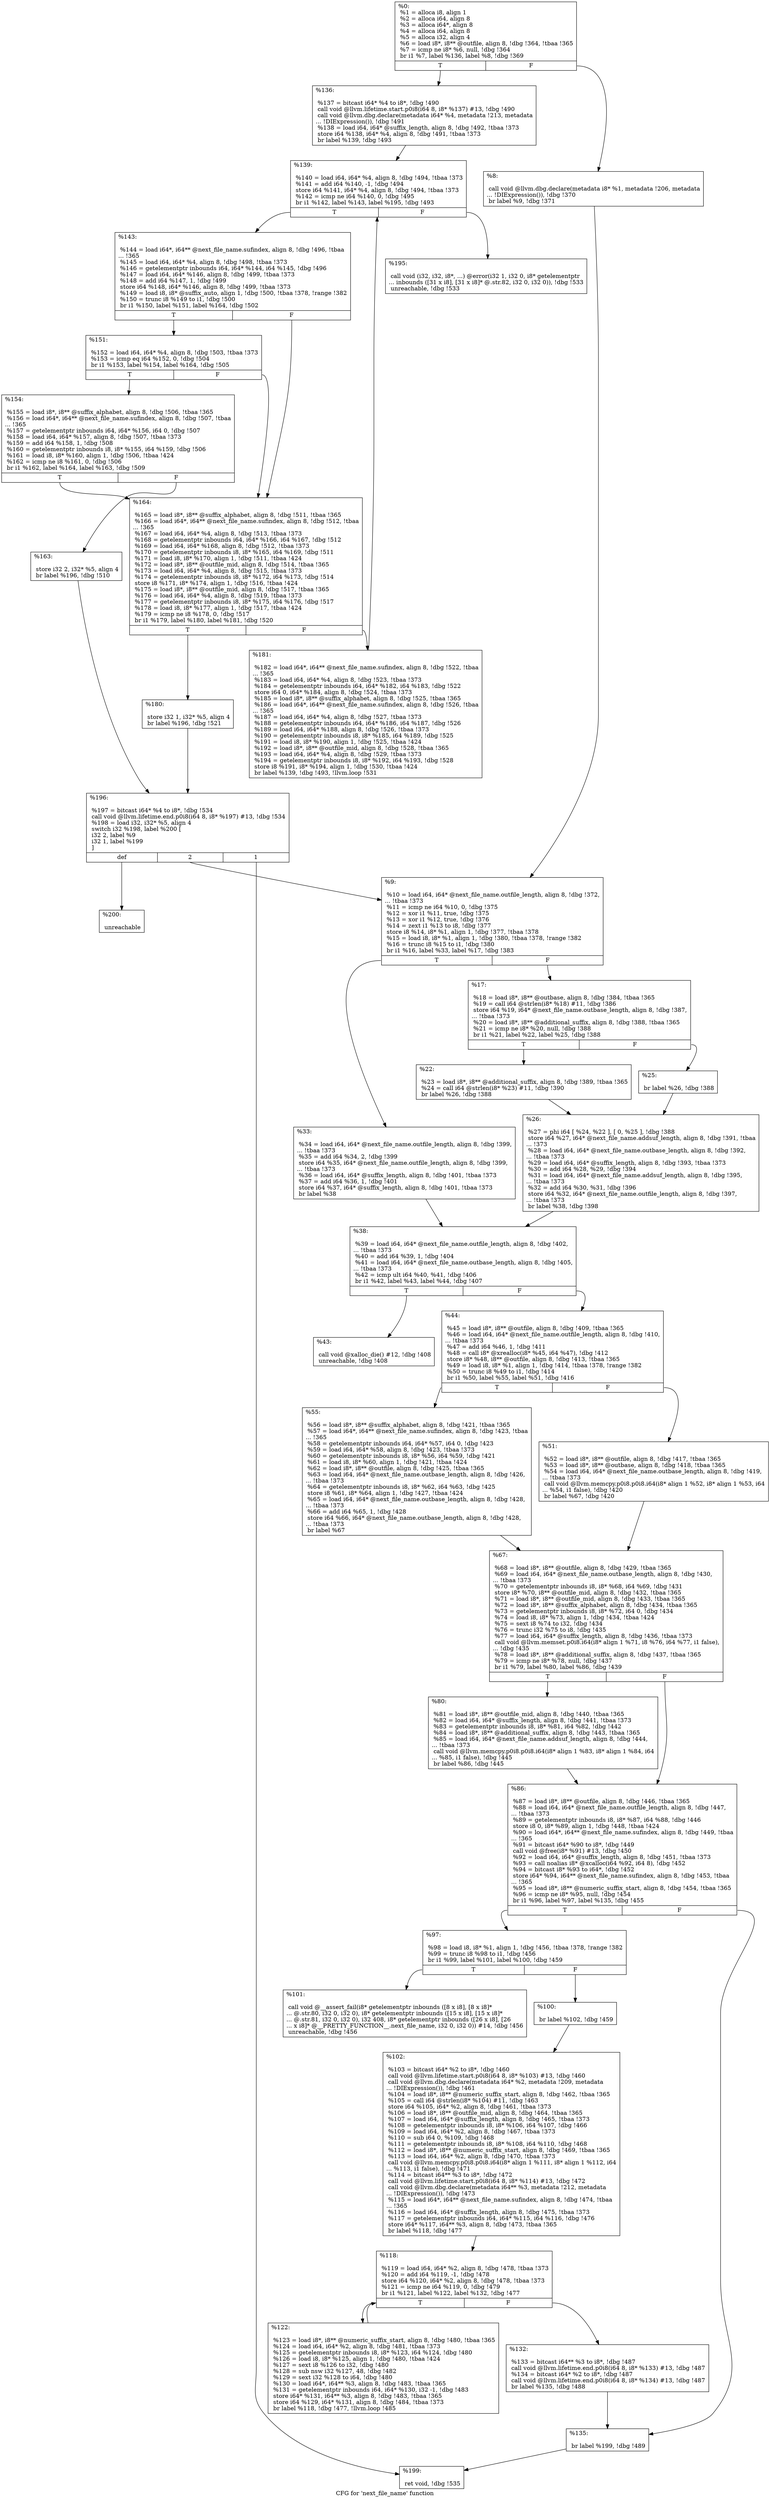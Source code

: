 digraph "CFG for 'next_file_name' function" {
	label="CFG for 'next_file_name' function";

	Node0x2757ba0 [shape=record,label="{%0:\l  %1 = alloca i8, align 1\l  %2 = alloca i64, align 8\l  %3 = alloca i64*, align 8\l  %4 = alloca i64, align 8\l  %5 = alloca i32, align 4\l  %6 = load i8*, i8** @outfile, align 8, !dbg !364, !tbaa !365\l  %7 = icmp ne i8* %6, null, !dbg !364\l  br i1 %7, label %136, label %8, !dbg !369\l|{<s0>T|<s1>F}}"];
	Node0x2757ba0:s0 -> Node0x275aff0;
	Node0x2757ba0:s1 -> Node0x275a8c0;
	Node0x275a8c0 [shape=record,label="{%8:\l\l  call void @llvm.dbg.declare(metadata i8* %1, metadata !206, metadata\l... !DIExpression()), !dbg !370\l  br label %9, !dbg !371\l}"];
	Node0x275a8c0 -> Node0x275a910;
	Node0x275a910 [shape=record,label="{%9:\l\l  %10 = load i64, i64* @next_file_name.outfile_length, align 8, !dbg !372,\l... !tbaa !373\l  %11 = icmp ne i64 %10, 0, !dbg !375\l  %12 = xor i1 %11, true, !dbg !375\l  %13 = xor i1 %12, true, !dbg !376\l  %14 = zext i1 %13 to i8, !dbg !377\l  store i8 %14, i8* %1, align 1, !dbg !377, !tbaa !378\l  %15 = load i8, i8* %1, align 1, !dbg !380, !tbaa !378, !range !382\l  %16 = trunc i8 %15 to i1, !dbg !380\l  br i1 %16, label %33, label %17, !dbg !383\l|{<s0>T|<s1>F}}"];
	Node0x275a910:s0 -> Node0x275aaa0;
	Node0x275a910:s1 -> Node0x275a960;
	Node0x275a960 [shape=record,label="{%17:\l\l  %18 = load i8*, i8** @outbase, align 8, !dbg !384, !tbaa !365\l  %19 = call i64 @strlen(i8* %18) #11, !dbg !386\l  store i64 %19, i64* @next_file_name.outbase_length, align 8, !dbg !387,\l... !tbaa !373\l  %20 = load i8*, i8** @additional_suffix, align 8, !dbg !388, !tbaa !365\l  %21 = icmp ne i8* %20, null, !dbg !388\l  br i1 %21, label %22, label %25, !dbg !388\l|{<s0>T|<s1>F}}"];
	Node0x275a960:s0 -> Node0x275a9b0;
	Node0x275a960:s1 -> Node0x275aa00;
	Node0x275a9b0 [shape=record,label="{%22:\l\l  %23 = load i8*, i8** @additional_suffix, align 8, !dbg !389, !tbaa !365\l  %24 = call i64 @strlen(i8* %23) #11, !dbg !390\l  br label %26, !dbg !388\l}"];
	Node0x275a9b0 -> Node0x275aa50;
	Node0x275aa00 [shape=record,label="{%25:\l\l  br label %26, !dbg !388\l}"];
	Node0x275aa00 -> Node0x275aa50;
	Node0x275aa50 [shape=record,label="{%26:\l\l  %27 = phi i64 [ %24, %22 ], [ 0, %25 ], !dbg !388\l  store i64 %27, i64* @next_file_name.addsuf_length, align 8, !dbg !391, !tbaa\l... !373\l  %28 = load i64, i64* @next_file_name.outbase_length, align 8, !dbg !392,\l... !tbaa !373\l  %29 = load i64, i64* @suffix_length, align 8, !dbg !393, !tbaa !373\l  %30 = add i64 %28, %29, !dbg !394\l  %31 = load i64, i64* @next_file_name.addsuf_length, align 8, !dbg !395,\l... !tbaa !373\l  %32 = add i64 %30, %31, !dbg !396\l  store i64 %32, i64* @next_file_name.outfile_length, align 8, !dbg !397,\l... !tbaa !373\l  br label %38, !dbg !398\l}"];
	Node0x275aa50 -> Node0x275aaf0;
	Node0x275aaa0 [shape=record,label="{%33:\l\l  %34 = load i64, i64* @next_file_name.outfile_length, align 8, !dbg !399,\l... !tbaa !373\l  %35 = add i64 %34, 2, !dbg !399\l  store i64 %35, i64* @next_file_name.outfile_length, align 8, !dbg !399,\l... !tbaa !373\l  %36 = load i64, i64* @suffix_length, align 8, !dbg !401, !tbaa !373\l  %37 = add i64 %36, 1, !dbg !401\l  store i64 %37, i64* @suffix_length, align 8, !dbg !401, !tbaa !373\l  br label %38\l}"];
	Node0x275aaa0 -> Node0x275aaf0;
	Node0x275aaf0 [shape=record,label="{%38:\l\l  %39 = load i64, i64* @next_file_name.outfile_length, align 8, !dbg !402,\l... !tbaa !373\l  %40 = add i64 %39, 1, !dbg !404\l  %41 = load i64, i64* @next_file_name.outbase_length, align 8, !dbg !405,\l... !tbaa !373\l  %42 = icmp ult i64 %40, %41, !dbg !406\l  br i1 %42, label %43, label %44, !dbg !407\l|{<s0>T|<s1>F}}"];
	Node0x275aaf0:s0 -> Node0x275ab40;
	Node0x275aaf0:s1 -> Node0x275ab90;
	Node0x275ab40 [shape=record,label="{%43:\l\l  call void @xalloc_die() #12, !dbg !408\l  unreachable, !dbg !408\l}"];
	Node0x275ab90 [shape=record,label="{%44:\l\l  %45 = load i8*, i8** @outfile, align 8, !dbg !409, !tbaa !365\l  %46 = load i64, i64* @next_file_name.outfile_length, align 8, !dbg !410,\l... !tbaa !373\l  %47 = add i64 %46, 1, !dbg !411\l  %48 = call i8* @xrealloc(i8* %45, i64 %47), !dbg !412\l  store i8* %48, i8** @outfile, align 8, !dbg !413, !tbaa !365\l  %49 = load i8, i8* %1, align 1, !dbg !414, !tbaa !378, !range !382\l  %50 = trunc i8 %49 to i1, !dbg !414\l  br i1 %50, label %55, label %51, !dbg !416\l|{<s0>T|<s1>F}}"];
	Node0x275ab90:s0 -> Node0x275ac30;
	Node0x275ab90:s1 -> Node0x275abe0;
	Node0x275abe0 [shape=record,label="{%51:\l\l  %52 = load i8*, i8** @outfile, align 8, !dbg !417, !tbaa !365\l  %53 = load i8*, i8** @outbase, align 8, !dbg !418, !tbaa !365\l  %54 = load i64, i64* @next_file_name.outbase_length, align 8, !dbg !419,\l... !tbaa !373\l  call void @llvm.memcpy.p0i8.p0i8.i64(i8* align 1 %52, i8* align 1 %53, i64\l... %54, i1 false), !dbg !420\l  br label %67, !dbg !420\l}"];
	Node0x275abe0 -> Node0x275ac80;
	Node0x275ac30 [shape=record,label="{%55:\l\l  %56 = load i8*, i8** @suffix_alphabet, align 8, !dbg !421, !tbaa !365\l  %57 = load i64*, i64** @next_file_name.sufindex, align 8, !dbg !423, !tbaa\l... !365\l  %58 = getelementptr inbounds i64, i64* %57, i64 0, !dbg !423\l  %59 = load i64, i64* %58, align 8, !dbg !423, !tbaa !373\l  %60 = getelementptr inbounds i8, i8* %56, i64 %59, !dbg !421\l  %61 = load i8, i8* %60, align 1, !dbg !421, !tbaa !424\l  %62 = load i8*, i8** @outfile, align 8, !dbg !425, !tbaa !365\l  %63 = load i64, i64* @next_file_name.outbase_length, align 8, !dbg !426,\l... !tbaa !373\l  %64 = getelementptr inbounds i8, i8* %62, i64 %63, !dbg !425\l  store i8 %61, i8* %64, align 1, !dbg !427, !tbaa !424\l  %65 = load i64, i64* @next_file_name.outbase_length, align 8, !dbg !428,\l... !tbaa !373\l  %66 = add i64 %65, 1, !dbg !428\l  store i64 %66, i64* @next_file_name.outbase_length, align 8, !dbg !428,\l... !tbaa !373\l  br label %67\l}"];
	Node0x275ac30 -> Node0x275ac80;
	Node0x275ac80 [shape=record,label="{%67:\l\l  %68 = load i8*, i8** @outfile, align 8, !dbg !429, !tbaa !365\l  %69 = load i64, i64* @next_file_name.outbase_length, align 8, !dbg !430,\l... !tbaa !373\l  %70 = getelementptr inbounds i8, i8* %68, i64 %69, !dbg !431\l  store i8* %70, i8** @outfile_mid, align 8, !dbg !432, !tbaa !365\l  %71 = load i8*, i8** @outfile_mid, align 8, !dbg !433, !tbaa !365\l  %72 = load i8*, i8** @suffix_alphabet, align 8, !dbg !434, !tbaa !365\l  %73 = getelementptr inbounds i8, i8* %72, i64 0, !dbg !434\l  %74 = load i8, i8* %73, align 1, !dbg !434, !tbaa !424\l  %75 = sext i8 %74 to i32, !dbg !434\l  %76 = trunc i32 %75 to i8, !dbg !435\l  %77 = load i64, i64* @suffix_length, align 8, !dbg !436, !tbaa !373\l  call void @llvm.memset.p0i8.i64(i8* align 1 %71, i8 %76, i64 %77, i1 false),\l... !dbg !435\l  %78 = load i8*, i8** @additional_suffix, align 8, !dbg !437, !tbaa !365\l  %79 = icmp ne i8* %78, null, !dbg !437\l  br i1 %79, label %80, label %86, !dbg !439\l|{<s0>T|<s1>F}}"];
	Node0x275ac80:s0 -> Node0x275acd0;
	Node0x275ac80:s1 -> Node0x275ad20;
	Node0x275acd0 [shape=record,label="{%80:\l\l  %81 = load i8*, i8** @outfile_mid, align 8, !dbg !440, !tbaa !365\l  %82 = load i64, i64* @suffix_length, align 8, !dbg !441, !tbaa !373\l  %83 = getelementptr inbounds i8, i8* %81, i64 %82, !dbg !442\l  %84 = load i8*, i8** @additional_suffix, align 8, !dbg !443, !tbaa !365\l  %85 = load i64, i64* @next_file_name.addsuf_length, align 8, !dbg !444,\l... !tbaa !373\l  call void @llvm.memcpy.p0i8.p0i8.i64(i8* align 1 %83, i8* align 1 %84, i64\l... %85, i1 false), !dbg !445\l  br label %86, !dbg !445\l}"];
	Node0x275acd0 -> Node0x275ad20;
	Node0x275ad20 [shape=record,label="{%86:\l\l  %87 = load i8*, i8** @outfile, align 8, !dbg !446, !tbaa !365\l  %88 = load i64, i64* @next_file_name.outfile_length, align 8, !dbg !447,\l... !tbaa !373\l  %89 = getelementptr inbounds i8, i8* %87, i64 %88, !dbg !446\l  store i8 0, i8* %89, align 1, !dbg !448, !tbaa !424\l  %90 = load i64*, i64** @next_file_name.sufindex, align 8, !dbg !449, !tbaa\l... !365\l  %91 = bitcast i64* %90 to i8*, !dbg !449\l  call void @free(i8* %91) #13, !dbg !450\l  %92 = load i64, i64* @suffix_length, align 8, !dbg !451, !tbaa !373\l  %93 = call noalias i8* @xcalloc(i64 %92, i64 8), !dbg !452\l  %94 = bitcast i8* %93 to i64*, !dbg !452\l  store i64* %94, i64** @next_file_name.sufindex, align 8, !dbg !453, !tbaa\l... !365\l  %95 = load i8*, i8** @numeric_suffix_start, align 8, !dbg !454, !tbaa !365\l  %96 = icmp ne i8* %95, null, !dbg !454\l  br i1 %96, label %97, label %135, !dbg !455\l|{<s0>T|<s1>F}}"];
	Node0x275ad20:s0 -> Node0x275ad70;
	Node0x275ad20:s1 -> Node0x275afa0;
	Node0x275ad70 [shape=record,label="{%97:\l\l  %98 = load i8, i8* %1, align 1, !dbg !456, !tbaa !378, !range !382\l  %99 = trunc i8 %98 to i1, !dbg !456\l  br i1 %99, label %101, label %100, !dbg !459\l|{<s0>T|<s1>F}}"];
	Node0x275ad70:s0 -> Node0x275ae10;
	Node0x275ad70:s1 -> Node0x275adc0;
	Node0x275adc0 [shape=record,label="{%100:\l\l  br label %102, !dbg !459\l}"];
	Node0x275adc0 -> Node0x275ae60;
	Node0x275ae10 [shape=record,label="{%101:\l\l  call void @__assert_fail(i8* getelementptr inbounds ([8 x i8], [8 x i8]*\l... @.str.80, i32 0, i32 0), i8* getelementptr inbounds ([15 x i8], [15 x i8]*\l... @.str.81, i32 0, i32 0), i32 408, i8* getelementptr inbounds ([26 x i8], [26\l... x i8]* @__PRETTY_FUNCTION__.next_file_name, i32 0, i32 0)) #14, !dbg !456\l  unreachable, !dbg !456\l}"];
	Node0x275ae60 [shape=record,label="{%102:\l\l  %103 = bitcast i64* %2 to i8*, !dbg !460\l  call void @llvm.lifetime.start.p0i8(i64 8, i8* %103) #13, !dbg !460\l  call void @llvm.dbg.declare(metadata i64* %2, metadata !209, metadata\l... !DIExpression()), !dbg !461\l  %104 = load i8*, i8** @numeric_suffix_start, align 8, !dbg !462, !tbaa !365\l  %105 = call i64 @strlen(i8* %104) #11, !dbg !463\l  store i64 %105, i64* %2, align 8, !dbg !461, !tbaa !373\l  %106 = load i8*, i8** @outfile_mid, align 8, !dbg !464, !tbaa !365\l  %107 = load i64, i64* @suffix_length, align 8, !dbg !465, !tbaa !373\l  %108 = getelementptr inbounds i8, i8* %106, i64 %107, !dbg !466\l  %109 = load i64, i64* %2, align 8, !dbg !467, !tbaa !373\l  %110 = sub i64 0, %109, !dbg !468\l  %111 = getelementptr inbounds i8, i8* %108, i64 %110, !dbg !468\l  %112 = load i8*, i8** @numeric_suffix_start, align 8, !dbg !469, !tbaa !365\l  %113 = load i64, i64* %2, align 8, !dbg !470, !tbaa !373\l  call void @llvm.memcpy.p0i8.p0i8.i64(i8* align 1 %111, i8* align 1 %112, i64\l... %113, i1 false), !dbg !471\l  %114 = bitcast i64** %3 to i8*, !dbg !472\l  call void @llvm.lifetime.start.p0i8(i64 8, i8* %114) #13, !dbg !472\l  call void @llvm.dbg.declare(metadata i64** %3, metadata !212, metadata\l... !DIExpression()), !dbg !473\l  %115 = load i64*, i64** @next_file_name.sufindex, align 8, !dbg !474, !tbaa\l... !365\l  %116 = load i64, i64* @suffix_length, align 8, !dbg !475, !tbaa !373\l  %117 = getelementptr inbounds i64, i64* %115, i64 %116, !dbg !476\l  store i64* %117, i64** %3, align 8, !dbg !473, !tbaa !365\l  br label %118, !dbg !477\l}"];
	Node0x275ae60 -> Node0x275aeb0;
	Node0x275aeb0 [shape=record,label="{%118:\l\l  %119 = load i64, i64* %2, align 8, !dbg !478, !tbaa !373\l  %120 = add i64 %119, -1, !dbg !478\l  store i64 %120, i64* %2, align 8, !dbg !478, !tbaa !373\l  %121 = icmp ne i64 %119, 0, !dbg !479\l  br i1 %121, label %122, label %132, !dbg !477\l|{<s0>T|<s1>F}}"];
	Node0x275aeb0:s0 -> Node0x275af00;
	Node0x275aeb0:s1 -> Node0x275af50;
	Node0x275af00 [shape=record,label="{%122:\l\l  %123 = load i8*, i8** @numeric_suffix_start, align 8, !dbg !480, !tbaa !365\l  %124 = load i64, i64* %2, align 8, !dbg !481, !tbaa !373\l  %125 = getelementptr inbounds i8, i8* %123, i64 %124, !dbg !480\l  %126 = load i8, i8* %125, align 1, !dbg !480, !tbaa !424\l  %127 = sext i8 %126 to i32, !dbg !480\l  %128 = sub nsw i32 %127, 48, !dbg !482\l  %129 = sext i32 %128 to i64, !dbg !480\l  %130 = load i64*, i64** %3, align 8, !dbg !483, !tbaa !365\l  %131 = getelementptr inbounds i64, i64* %130, i32 -1, !dbg !483\l  store i64* %131, i64** %3, align 8, !dbg !483, !tbaa !365\l  store i64 %129, i64* %131, align 8, !dbg !484, !tbaa !373\l  br label %118, !dbg !477, !llvm.loop !485\l}"];
	Node0x275af00 -> Node0x275aeb0;
	Node0x275af50 [shape=record,label="{%132:\l\l  %133 = bitcast i64** %3 to i8*, !dbg !487\l  call void @llvm.lifetime.end.p0i8(i64 8, i8* %133) #13, !dbg !487\l  %134 = bitcast i64* %2 to i8*, !dbg !487\l  call void @llvm.lifetime.end.p0i8(i64 8, i8* %134) #13, !dbg !487\l  br label %135, !dbg !488\l}"];
	Node0x275af50 -> Node0x275afa0;
	Node0x275afa0 [shape=record,label="{%135:\l\l  br label %199, !dbg !489\l}"];
	Node0x275afa0 -> Node0x275b360;
	Node0x275aff0 [shape=record,label="{%136:\l\l  %137 = bitcast i64* %4 to i8*, !dbg !490\l  call void @llvm.lifetime.start.p0i8(i64 8, i8* %137) #13, !dbg !490\l  call void @llvm.dbg.declare(metadata i64* %4, metadata !213, metadata\l... !DIExpression()), !dbg !491\l  %138 = load i64, i64* @suffix_length, align 8, !dbg !492, !tbaa !373\l  store i64 %138, i64* %4, align 8, !dbg !491, !tbaa !373\l  br label %139, !dbg !493\l}"];
	Node0x275aff0 -> Node0x275b040;
	Node0x275b040 [shape=record,label="{%139:\l\l  %140 = load i64, i64* %4, align 8, !dbg !494, !tbaa !373\l  %141 = add i64 %140, -1, !dbg !494\l  store i64 %141, i64* %4, align 8, !dbg !494, !tbaa !373\l  %142 = icmp ne i64 %140, 0, !dbg !495\l  br i1 %142, label %143, label %195, !dbg !493\l|{<s0>T|<s1>F}}"];
	Node0x275b040:s0 -> Node0x275b090;
	Node0x275b040:s1 -> Node0x275b2c0;
	Node0x275b090 [shape=record,label="{%143:\l\l  %144 = load i64*, i64** @next_file_name.sufindex, align 8, !dbg !496, !tbaa\l... !365\l  %145 = load i64, i64* %4, align 8, !dbg !498, !tbaa !373\l  %146 = getelementptr inbounds i64, i64* %144, i64 %145, !dbg !496\l  %147 = load i64, i64* %146, align 8, !dbg !499, !tbaa !373\l  %148 = add i64 %147, 1, !dbg !499\l  store i64 %148, i64* %146, align 8, !dbg !499, !tbaa !373\l  %149 = load i8, i8* @suffix_auto, align 1, !dbg !500, !tbaa !378, !range !382\l  %150 = trunc i8 %149 to i1, !dbg !500\l  br i1 %150, label %151, label %164, !dbg !502\l|{<s0>T|<s1>F}}"];
	Node0x275b090:s0 -> Node0x275b0e0;
	Node0x275b090:s1 -> Node0x275b1d0;
	Node0x275b0e0 [shape=record,label="{%151:\l\l  %152 = load i64, i64* %4, align 8, !dbg !503, !tbaa !373\l  %153 = icmp eq i64 %152, 0, !dbg !504\l  br i1 %153, label %154, label %164, !dbg !505\l|{<s0>T|<s1>F}}"];
	Node0x275b0e0:s0 -> Node0x275b130;
	Node0x275b0e0:s1 -> Node0x275b1d0;
	Node0x275b130 [shape=record,label="{%154:\l\l  %155 = load i8*, i8** @suffix_alphabet, align 8, !dbg !506, !tbaa !365\l  %156 = load i64*, i64** @next_file_name.sufindex, align 8, !dbg !507, !tbaa\l... !365\l  %157 = getelementptr inbounds i64, i64* %156, i64 0, !dbg !507\l  %158 = load i64, i64* %157, align 8, !dbg !507, !tbaa !373\l  %159 = add i64 %158, 1, !dbg !508\l  %160 = getelementptr inbounds i8, i8* %155, i64 %159, !dbg !506\l  %161 = load i8, i8* %160, align 1, !dbg !506, !tbaa !424\l  %162 = icmp ne i8 %161, 0, !dbg !506\l  br i1 %162, label %164, label %163, !dbg !509\l|{<s0>T|<s1>F}}"];
	Node0x275b130:s0 -> Node0x275b1d0;
	Node0x275b130:s1 -> Node0x275b180;
	Node0x275b180 [shape=record,label="{%163:\l\l  store i32 2, i32* %5, align 4\l  br label %196, !dbg !510\l}"];
	Node0x275b180 -> Node0x275b310;
	Node0x275b1d0 [shape=record,label="{%164:\l\l  %165 = load i8*, i8** @suffix_alphabet, align 8, !dbg !511, !tbaa !365\l  %166 = load i64*, i64** @next_file_name.sufindex, align 8, !dbg !512, !tbaa\l... !365\l  %167 = load i64, i64* %4, align 8, !dbg !513, !tbaa !373\l  %168 = getelementptr inbounds i64, i64* %166, i64 %167, !dbg !512\l  %169 = load i64, i64* %168, align 8, !dbg !512, !tbaa !373\l  %170 = getelementptr inbounds i8, i8* %165, i64 %169, !dbg !511\l  %171 = load i8, i8* %170, align 1, !dbg !511, !tbaa !424\l  %172 = load i8*, i8** @outfile_mid, align 8, !dbg !514, !tbaa !365\l  %173 = load i64, i64* %4, align 8, !dbg !515, !tbaa !373\l  %174 = getelementptr inbounds i8, i8* %172, i64 %173, !dbg !514\l  store i8 %171, i8* %174, align 1, !dbg !516, !tbaa !424\l  %175 = load i8*, i8** @outfile_mid, align 8, !dbg !517, !tbaa !365\l  %176 = load i64, i64* %4, align 8, !dbg !519, !tbaa !373\l  %177 = getelementptr inbounds i8, i8* %175, i64 %176, !dbg !517\l  %178 = load i8, i8* %177, align 1, !dbg !517, !tbaa !424\l  %179 = icmp ne i8 %178, 0, !dbg !517\l  br i1 %179, label %180, label %181, !dbg !520\l|{<s0>T|<s1>F}}"];
	Node0x275b1d0:s0 -> Node0x275b220;
	Node0x275b1d0:s1 -> Node0x275b270;
	Node0x275b220 [shape=record,label="{%180:\l\l  store i32 1, i32* %5, align 4\l  br label %196, !dbg !521\l}"];
	Node0x275b220 -> Node0x275b310;
	Node0x275b270 [shape=record,label="{%181:\l\l  %182 = load i64*, i64** @next_file_name.sufindex, align 8, !dbg !522, !tbaa\l... !365\l  %183 = load i64, i64* %4, align 8, !dbg !523, !tbaa !373\l  %184 = getelementptr inbounds i64, i64* %182, i64 %183, !dbg !522\l  store i64 0, i64* %184, align 8, !dbg !524, !tbaa !373\l  %185 = load i8*, i8** @suffix_alphabet, align 8, !dbg !525, !tbaa !365\l  %186 = load i64*, i64** @next_file_name.sufindex, align 8, !dbg !526, !tbaa\l... !365\l  %187 = load i64, i64* %4, align 8, !dbg !527, !tbaa !373\l  %188 = getelementptr inbounds i64, i64* %186, i64 %187, !dbg !526\l  %189 = load i64, i64* %188, align 8, !dbg !526, !tbaa !373\l  %190 = getelementptr inbounds i8, i8* %185, i64 %189, !dbg !525\l  %191 = load i8, i8* %190, align 1, !dbg !525, !tbaa !424\l  %192 = load i8*, i8** @outfile_mid, align 8, !dbg !528, !tbaa !365\l  %193 = load i64, i64* %4, align 8, !dbg !529, !tbaa !373\l  %194 = getelementptr inbounds i8, i8* %192, i64 %193, !dbg !528\l  store i8 %191, i8* %194, align 1, !dbg !530, !tbaa !424\l  br label %139, !dbg !493, !llvm.loop !531\l}"];
	Node0x275b270 -> Node0x275b040;
	Node0x275b2c0 [shape=record,label="{%195:\l\l  call void (i32, i32, i8*, ...) @error(i32 1, i32 0, i8* getelementptr\l... inbounds ([31 x i8], [31 x i8]* @.str.82, i32 0, i32 0)), !dbg !533\l  unreachable, !dbg !533\l}"];
	Node0x275b310 [shape=record,label="{%196:\l\l  %197 = bitcast i64* %4 to i8*, !dbg !534\l  call void @llvm.lifetime.end.p0i8(i64 8, i8* %197) #13, !dbg !534\l  %198 = load i32, i32* %5, align 4\l  switch i32 %198, label %200 [\l    i32 2, label %9\l    i32 1, label %199\l  ]\l|{<s0>def|<s1>2|<s2>1}}"];
	Node0x275b310:s0 -> Node0x275b3b0;
	Node0x275b310:s1 -> Node0x275a910;
	Node0x275b310:s2 -> Node0x275b360;
	Node0x275b360 [shape=record,label="{%199:\l\l  ret void, !dbg !535\l}"];
	Node0x275b3b0 [shape=record,label="{%200:\l\l  unreachable\l}"];
}
